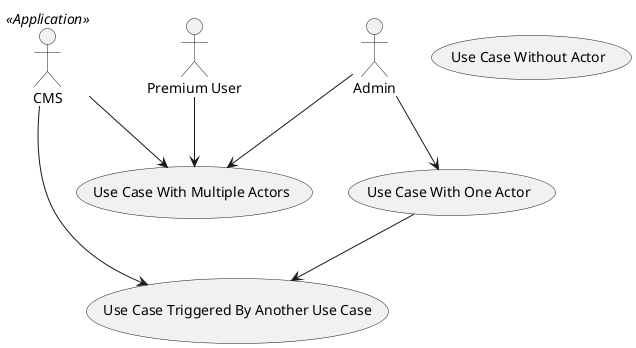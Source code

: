 @startuml

actor "CMS" <<Application>> as CMS
actor "Admin" as Admin
actor "Premium User" as PremiumUser

"Use Case Triggered By Another Use Case" as (UseCaseTriggeredByAnotherUseCase)
"Use Case With One Actor" as (UseCaseWithOneActor)
"Use Case With Multiple Actors" as (UseCaseWithMultipleActors)
"Use Case With One Actor" as (UseCaseWithOneActor)
"Use Case Without Actor" as (UseCaseWithoutActor)

(UseCaseWithOneActor) --> (UseCaseTriggeredByAnotherUseCase)
CMS --> (UseCaseTriggeredByAnotherUseCase)
Admin --> (UseCaseWithMultipleActors)
PremiumUser --> (UseCaseWithMultipleActors)
CMS --> (UseCaseWithMultipleActors)
Admin --> (UseCaseWithOneActor)

@enduml